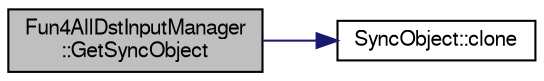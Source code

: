 digraph "Fun4AllDstInputManager::GetSyncObject"
{
  bgcolor="transparent";
  edge [fontname="FreeSans",fontsize="10",labelfontname="FreeSans",labelfontsize="10"];
  node [fontname="FreeSans",fontsize="10",shape=record];
  rankdir="LR";
  Node1 [label="Fun4AllDstInputManager\l::GetSyncObject",height=0.2,width=0.4,color="black", fillcolor="grey75", style="filled" fontcolor="black"];
  Node1 -> Node2 [color="midnightblue",fontsize="10",style="solid",fontname="FreeSans"];
  Node2 [label="SyncObject::clone",height=0.2,width=0.4,color="black",URL="$de/dbb/classSyncObject.html#a95d7aa5c95aafed1e764c402ff8fd26c",tooltip="Virtual copy constructor. "];
}
